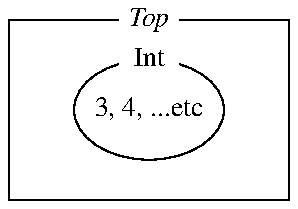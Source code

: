 .PS
ellipse "3, 4, ...etc"
box invis "Int" fill 0.0 wid 0.3 ht 0.2 at last ellipse.n

box wid 1.4 ht 0.9 at last ellipse.c
box invis "\fITop\fP" fill 0.0 wid 0.3 ht 0.2 at last box.n
.PE

